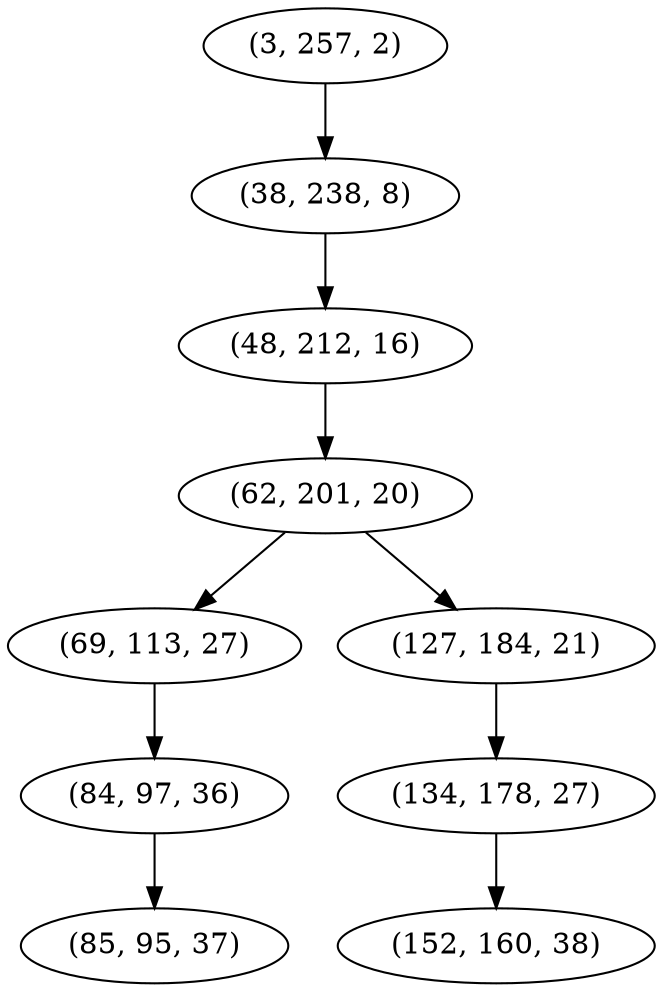 digraph tree {
    "(3, 257, 2)";
    "(38, 238, 8)";
    "(48, 212, 16)";
    "(62, 201, 20)";
    "(69, 113, 27)";
    "(84, 97, 36)";
    "(85, 95, 37)";
    "(127, 184, 21)";
    "(134, 178, 27)";
    "(152, 160, 38)";
    "(3, 257, 2)" -> "(38, 238, 8)";
    "(38, 238, 8)" -> "(48, 212, 16)";
    "(48, 212, 16)" -> "(62, 201, 20)";
    "(62, 201, 20)" -> "(69, 113, 27)";
    "(62, 201, 20)" -> "(127, 184, 21)";
    "(69, 113, 27)" -> "(84, 97, 36)";
    "(84, 97, 36)" -> "(85, 95, 37)";
    "(127, 184, 21)" -> "(134, 178, 27)";
    "(134, 178, 27)" -> "(152, 160, 38)";
}
